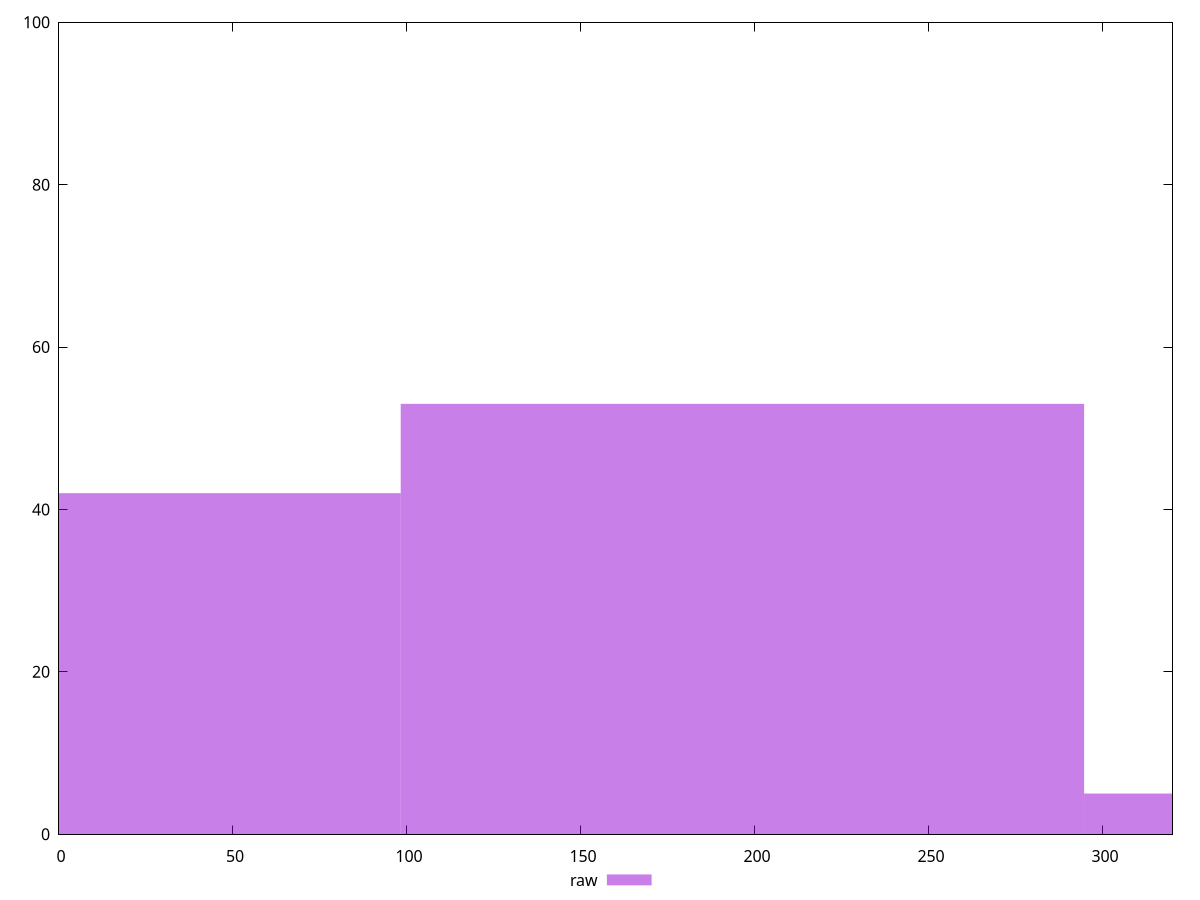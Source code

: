 reset

$raw <<EOF
392.7989334069205 5
196.39946670346026 53
0 42
EOF

set key outside below
set boxwidth 196.39946670346026
set xrange [0:320]
set yrange [0:100]
set trange [0:100]
set style fill transparent solid 0.5 noborder
set terminal svg size 640, 490 enhanced background rgb 'white'
set output "report_00017_2021-02-10T15-08-03.406Z/uses-http2/samples/pages+cached/raw/histogram.svg"

plot $raw title "raw" with boxes

reset
